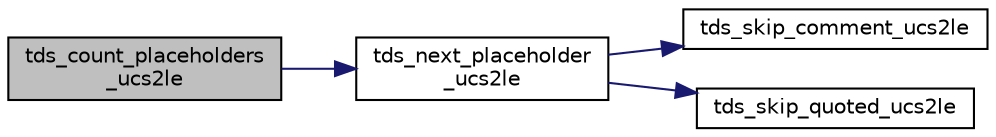 digraph "tds_count_placeholders_ucs2le"
{
 // LATEX_PDF_SIZE
  edge [fontname="Helvetica",fontsize="10",labelfontname="Helvetica",labelfontsize="10"];
  node [fontname="Helvetica",fontsize="10",shape=record];
  rankdir="LR";
  Node1 [label="tds_count_placeholders\l_ucs2le",height=0.2,width=0.4,color="black", fillcolor="grey75", style="filled", fontcolor="black",tooltip="Count the number of placeholders ('?') in a query."];
  Node1 -> Node2 [color="midnightblue",fontsize="10",style="solid",fontname="Helvetica"];
  Node2 [label="tds_next_placeholder\l_ucs2le",height=0.2,width=0.4,color="black", fillcolor="white", style="filled",URL="$a00563.html#gaa823973b74efdf1ff00f340496bff614",tooltip="Found the next placeholder (? or @param) in a string."];
  Node2 -> Node3 [color="midnightblue",fontsize="10",style="solid",fontname="Helvetica"];
  Node3 [label="tds_skip_comment_ucs2le",height=0.2,width=0.4,color="black", fillcolor="white", style="filled",URL="$a00563.html#gab304fda9f325e852ba5c5252079d22e3",tooltip="Skip a comment in a query."];
  Node2 -> Node4 [color="midnightblue",fontsize="10",style="solid",fontname="Helvetica"];
  Node4 [label="tds_skip_quoted_ucs2le",height=0.2,width=0.4,color="black", fillcolor="white", style="filled",URL="$a00563.html#ga2361ec4629aa0eac38f1702b03ed8185",tooltip="Return pointer to end of a quoted string."];
}
